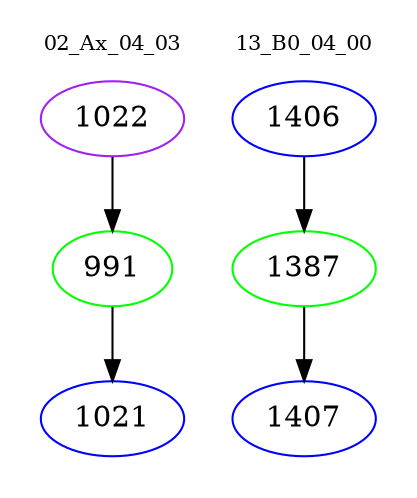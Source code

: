 digraph{
subgraph cluster_0 {
color = white
label = "02_Ax_04_03";
fontsize=10;
T0_1022 [label="1022", color="purple"]
T0_1022 -> T0_991 [color="black"]
T0_991 [label="991", color="green"]
T0_991 -> T0_1021 [color="black"]
T0_1021 [label="1021", color="blue"]
}
subgraph cluster_1 {
color = white
label = "13_B0_04_00";
fontsize=10;
T1_1406 [label="1406", color="blue"]
T1_1406 -> T1_1387 [color="black"]
T1_1387 [label="1387", color="green"]
T1_1387 -> T1_1407 [color="black"]
T1_1407 [label="1407", color="blue"]
}
}
